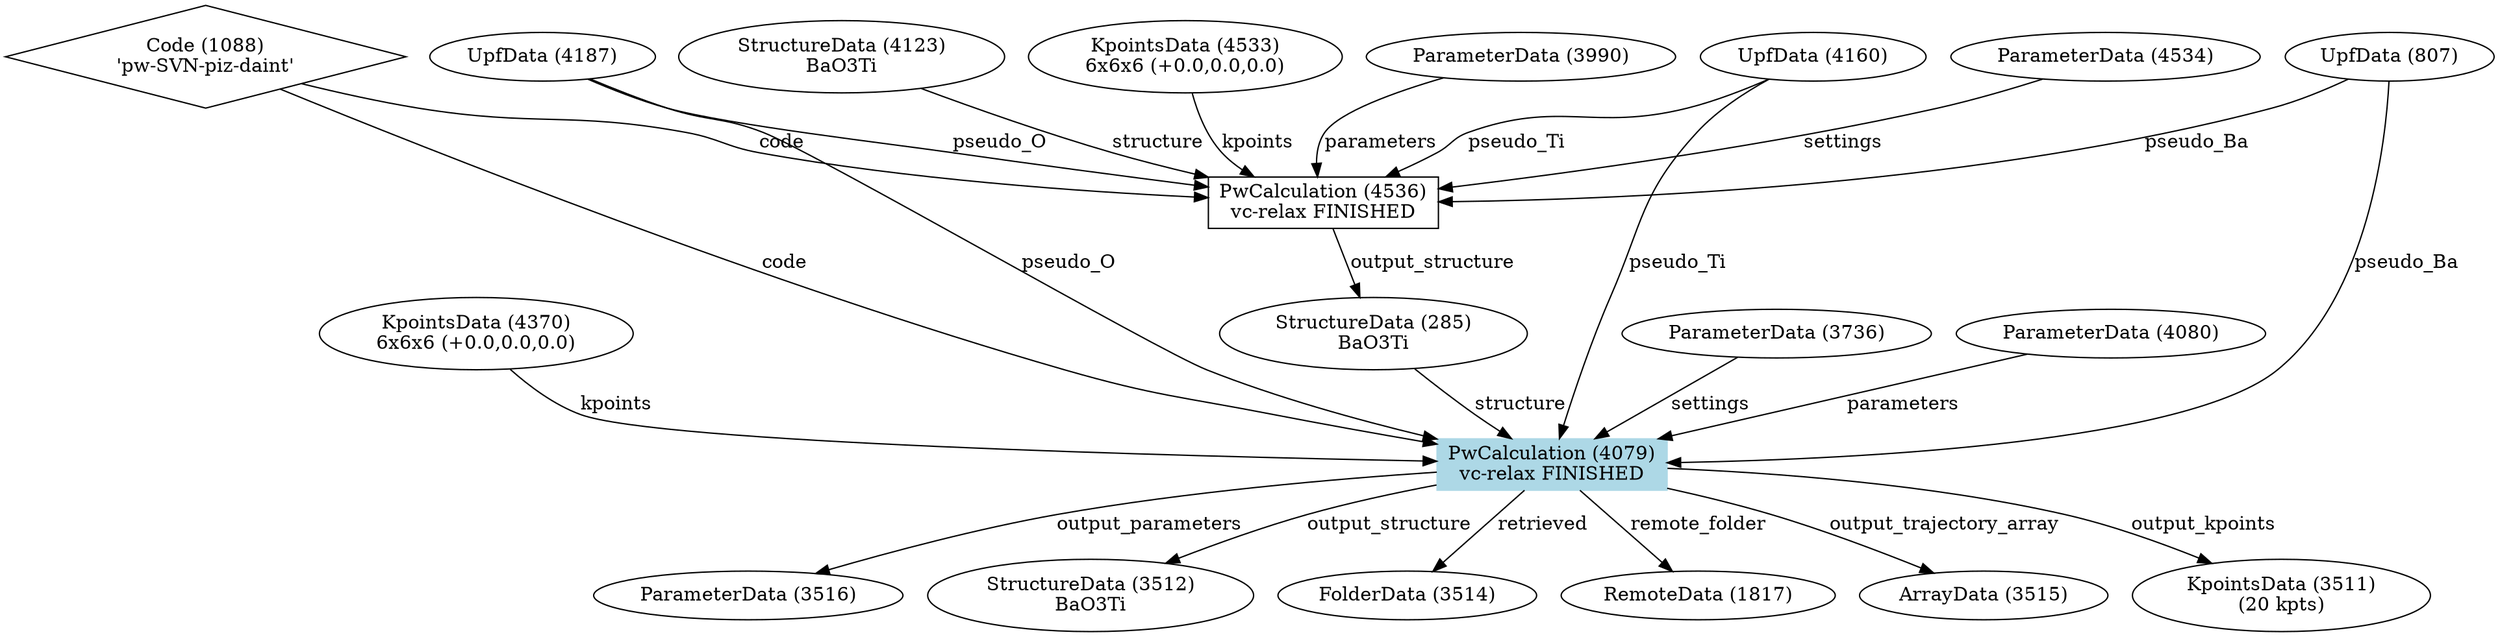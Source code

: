 digraph G {
    N4370 -> N4079 [label="kpoints"];
    N1088 -> N4079 [label="code"];
    N285 -> N4079 [label="structure"];
    N4187 -> N4079 [label="pseudo_O"];
    N4160 -> N4079 [label="pseudo_Ti"];
    N3736 -> N4079 [label="settings"];
    N4080 -> N4079 [label="parameters"];
    N807 -> N4079 [label="pseudo_Ba"];
    N4536 -> N285 [label="output_structure"];
    N1088 -> N4536 [label="code"];
    N4187 -> N4536 [label="pseudo_O"];
    N4123 -> N4536 [label="structure"];
    N4533 -> N4536 [label="kpoints"];
    N4160 -> N4536 [label="pseudo_Ti"];
    N3990 -> N4536 [label="parameters"];
    N4534 -> N4536 [label="settings"];
    N807 -> N4536 [label="pseudo_Ba"];
    N4079 -> N3516 [label="output_parameters"];
    N4079 -> N3512 [label="output_structure"];
    N4079 -> N3514 [label="retrieved"];
    N4079 -> N1817 [label="remote_folder"];
    N4079 -> N3515 [label="output_trajectory_array"];
    N4079 -> N3511 [label="output_kpoints"];
    N1088 [shape=diamond,label="Code (1088)
'pw-SVN-piz-daint'"];
    N4160 [shape=ellipse,label="UpfData (4160)"];
    N4123 [shape=ellipse,label="StructureData (4123)
BaO3Ti"];
    N4534 [shape=ellipse,label="ParameterData (4534)"];
    N807 [shape=ellipse,label="UpfData (807)"];
    N3515 [shape=ellipse,label="ArrayData (3515)"];
    N4079 [shape=polygon,sides=4,label="PwCalculation (4079)
vc-relax FINISHED",color="lightblue",style="filled"];
    N4080 [shape=ellipse,label="ParameterData (4080)"];
    N4536 [shape=polygon,sides=4,label="PwCalculation (4536)
vc-relax FINISHED"];
    N4370 [shape=ellipse,label="KpointsData (4370)
6x6x6 (+0.0,0.0,0.0)"];
    N3512 [shape=ellipse,label="StructureData (3512)
BaO3Ti"];
    N4533 [shape=ellipse,label="KpointsData (4533)
6x6x6 (+0.0,0.0,0.0)"];
    N3990 [shape=ellipse,label="ParameterData (3990)"];
    N3511 [shape=ellipse,label="KpointsData (3511)
(20 kpts)"];
    N3736 [shape=ellipse,label="ParameterData (3736)"];
    N1817 [shape=ellipse,label="RemoteData (1817)"];
    N3514 [shape=ellipse,label="FolderData (3514)"];
    N4187 [shape=ellipse,label="UpfData (4187)"];
    N3516 [shape=ellipse,label="ParameterData (3516)"];
    N285 [shape=ellipse,label="StructureData (285)
BaO3Ti"];
}

